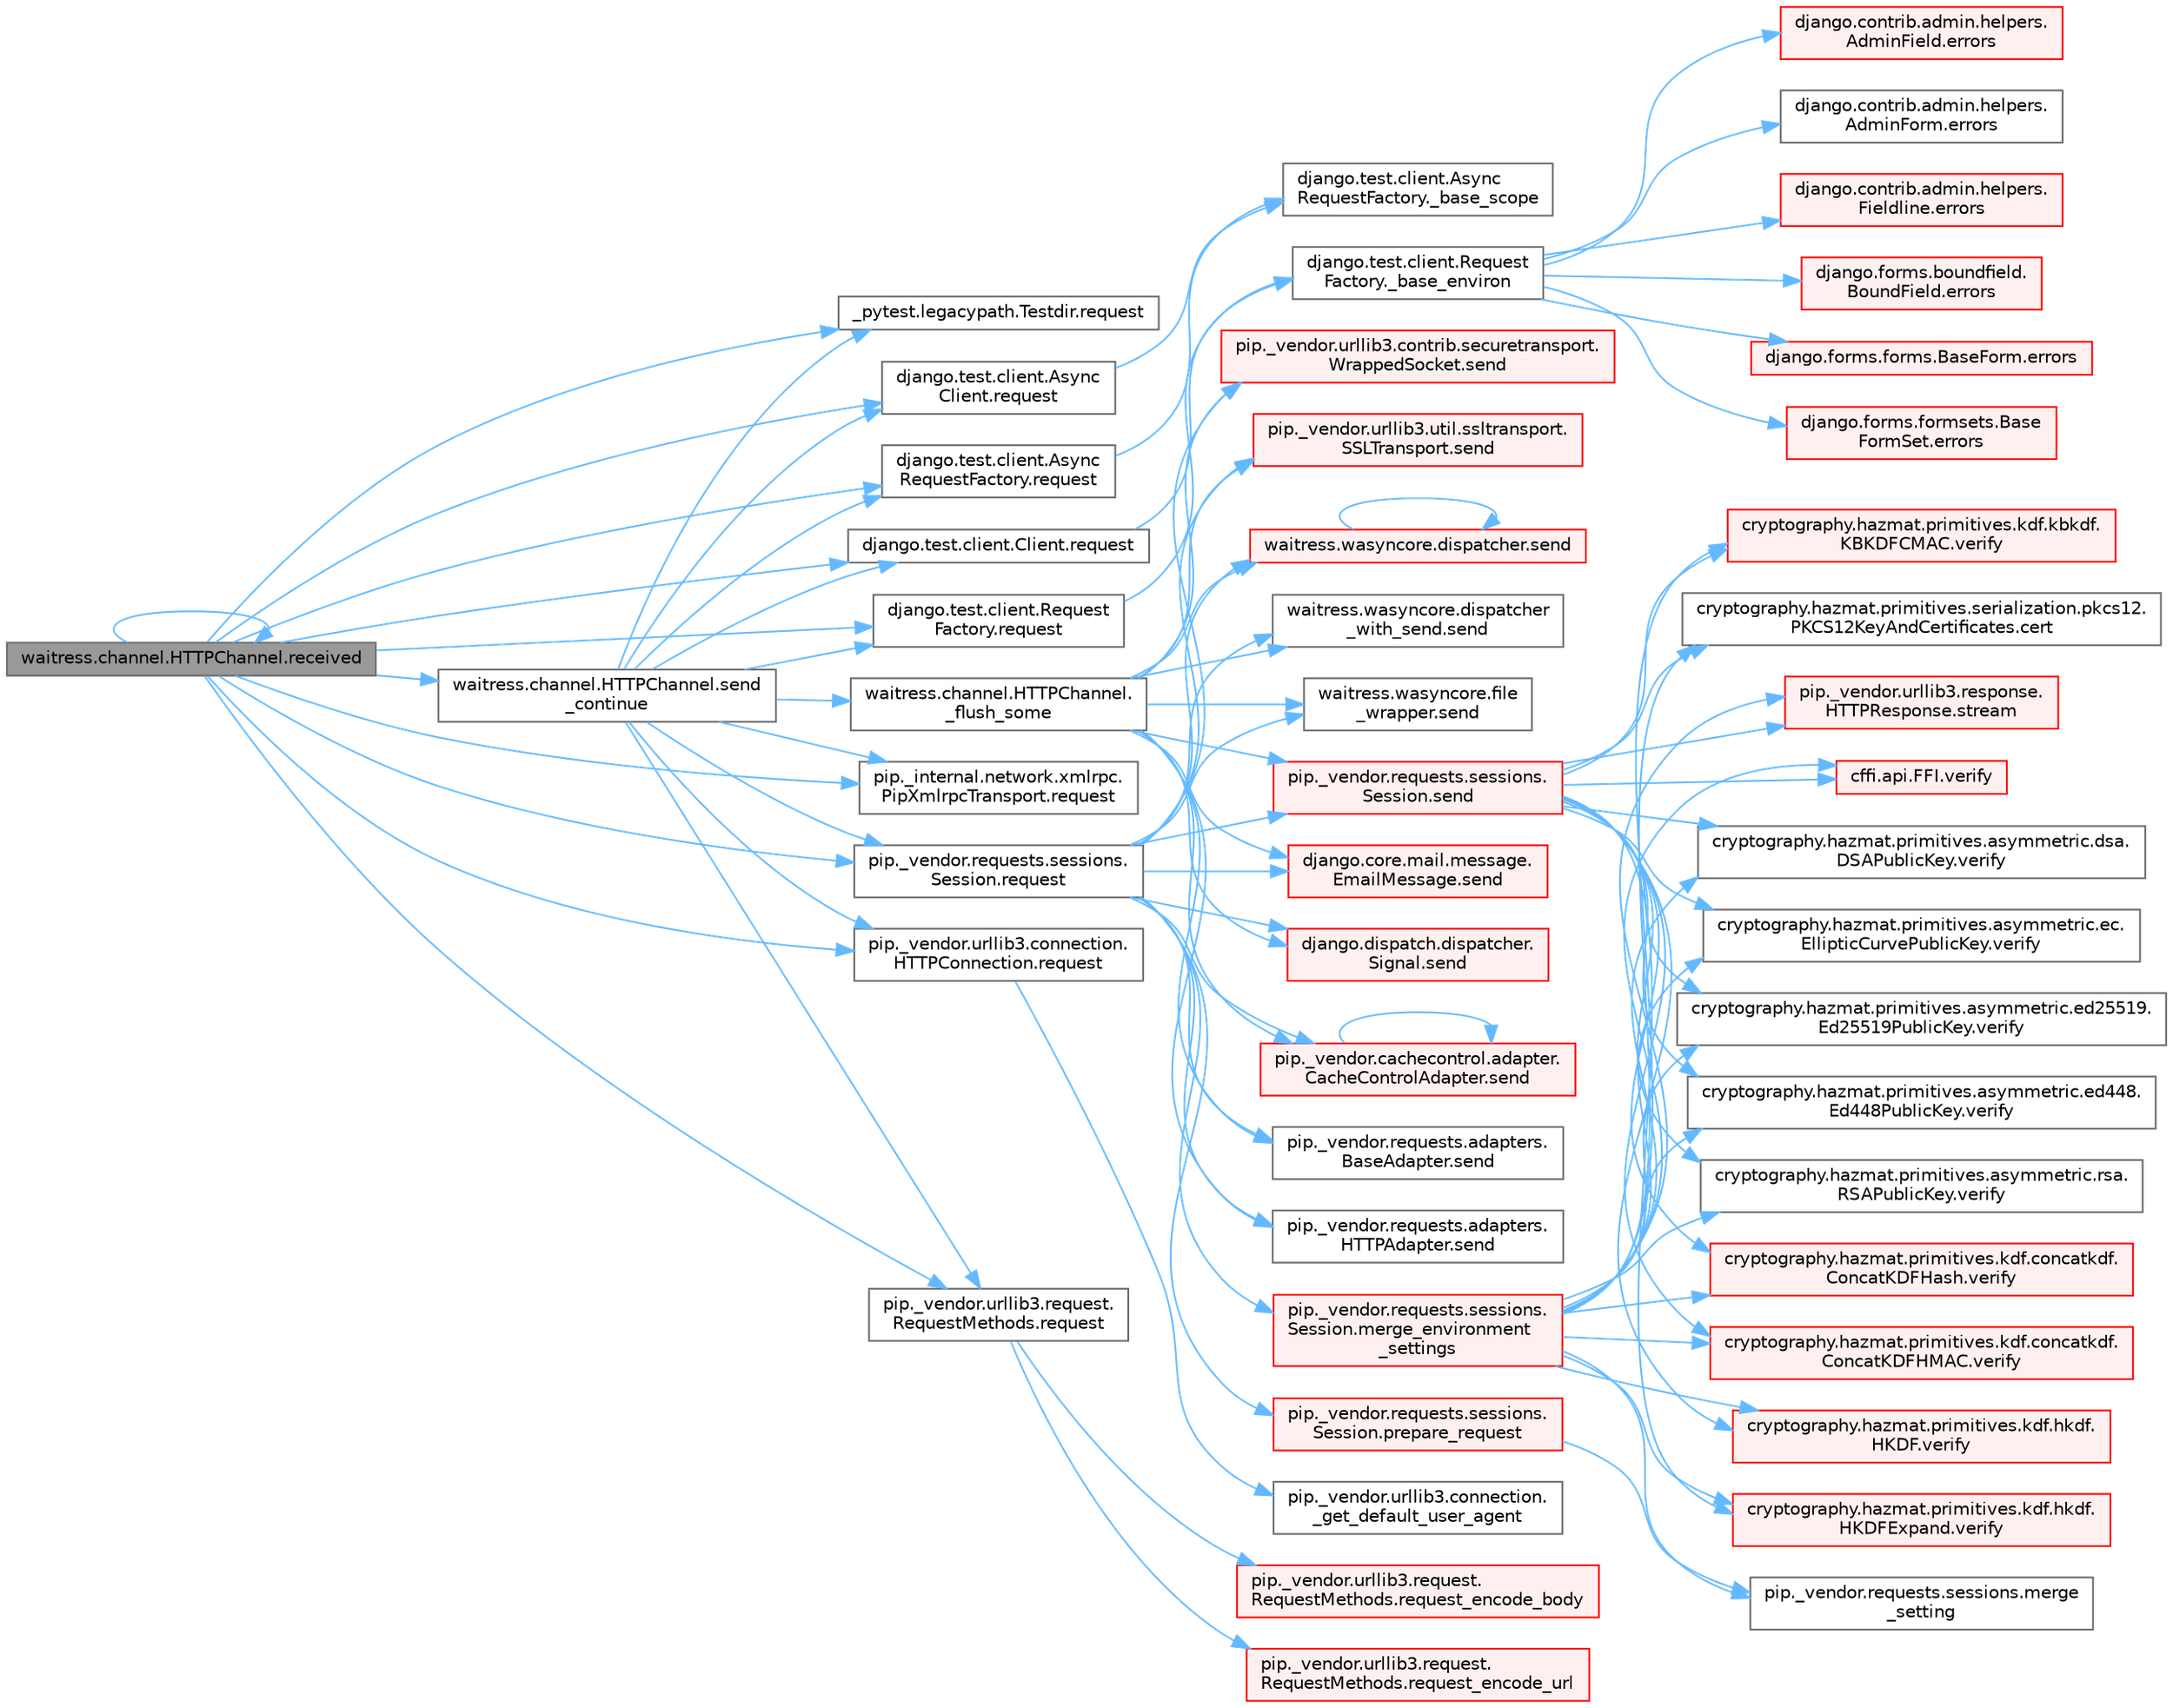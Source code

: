 digraph "waitress.channel.HTTPChannel.received"
{
 // LATEX_PDF_SIZE
  bgcolor="transparent";
  edge [fontname=Helvetica,fontsize=10,labelfontname=Helvetica,labelfontsize=10];
  node [fontname=Helvetica,fontsize=10,shape=box,height=0.2,width=0.4];
  rankdir="LR";
  Node1 [id="Node000001",label="waitress.channel.HTTPChannel.received",height=0.2,width=0.4,color="gray40", fillcolor="grey60", style="filled", fontcolor="black",tooltip=" "];
  Node1 -> Node1 [id="edge1_Node000001_Node000001",color="steelblue1",style="solid",tooltip=" "];
  Node1 -> Node2 [id="edge2_Node000001_Node000002",color="steelblue1",style="solid",tooltip=" "];
  Node2 [id="Node000002",label="_pytest.legacypath.Testdir.request",height=0.2,width=0.4,color="grey40", fillcolor="white", style="filled",URL="$class__pytest_1_1legacypath_1_1_testdir.html#a0e10c900efcd764da85254119e4d64c4",tooltip=" "];
  Node1 -> Node3 [id="edge3_Node000001_Node000003",color="steelblue1",style="solid",tooltip=" "];
  Node3 [id="Node000003",label="django.test.client.Async\lClient.request",height=0.2,width=0.4,color="grey40", fillcolor="white", style="filled",URL="$classdjango_1_1test_1_1client_1_1_async_client.html#a891cc2f6b81dcf3583bbbde8d21a713a",tooltip=" "];
  Node3 -> Node4 [id="edge4_Node000003_Node000004",color="steelblue1",style="solid",tooltip=" "];
  Node4 [id="Node000004",label="django.test.client.Async\lRequestFactory._base_scope",height=0.2,width=0.4,color="grey40", fillcolor="white", style="filled",URL="$classdjango_1_1test_1_1client_1_1_async_request_factory.html#a0e43cc21668d0a42c46524d5116d8654",tooltip=" "];
  Node1 -> Node5 [id="edge5_Node000001_Node000005",color="steelblue1",style="solid",tooltip=" "];
  Node5 [id="Node000005",label="django.test.client.Async\lRequestFactory.request",height=0.2,width=0.4,color="grey40", fillcolor="white", style="filled",URL="$classdjango_1_1test_1_1client_1_1_async_request_factory.html#aab026845547a4c2d9203b8710b90f6cd",tooltip=" "];
  Node5 -> Node4 [id="edge6_Node000005_Node000004",color="steelblue1",style="solid",tooltip=" "];
  Node1 -> Node6 [id="edge7_Node000001_Node000006",color="steelblue1",style="solid",tooltip=" "];
  Node6 [id="Node000006",label="django.test.client.Client.request",height=0.2,width=0.4,color="grey40", fillcolor="white", style="filled",URL="$classdjango_1_1test_1_1client_1_1_client.html#a2f51c5251142ab6503937051936e33fa",tooltip=" "];
  Node6 -> Node7 [id="edge8_Node000006_Node000007",color="steelblue1",style="solid",tooltip=" "];
  Node7 [id="Node000007",label="django.test.client.Request\lFactory._base_environ",height=0.2,width=0.4,color="grey40", fillcolor="white", style="filled",URL="$classdjango_1_1test_1_1client_1_1_request_factory.html#ab650654b992f4e9fc9e30bd0442973c1",tooltip=" "];
  Node7 -> Node8 [id="edge9_Node000007_Node000008",color="steelblue1",style="solid",tooltip=" "];
  Node8 [id="Node000008",label="django.contrib.admin.helpers.\lAdminField.errors",height=0.2,width=0.4,color="red", fillcolor="#FFF0F0", style="filled",URL="$classdjango_1_1contrib_1_1admin_1_1helpers_1_1_admin_field.html#a2ed7041739e06b7ebeb076401379c675",tooltip=" "];
  Node7 -> Node1820 [id="edge10_Node000007_Node001820",color="steelblue1",style="solid",tooltip=" "];
  Node1820 [id="Node001820",label="django.contrib.admin.helpers.\lAdminForm.errors",height=0.2,width=0.4,color="grey40", fillcolor="white", style="filled",URL="$classdjango_1_1contrib_1_1admin_1_1helpers_1_1_admin_form.html#a3ccc9540a232de721c24f95c26a2b34a",tooltip=" "];
  Node7 -> Node1821 [id="edge11_Node000007_Node001821",color="steelblue1",style="solid",tooltip=" "];
  Node1821 [id="Node001821",label="django.contrib.admin.helpers.\lFieldline.errors",height=0.2,width=0.4,color="red", fillcolor="#FFF0F0", style="filled",URL="$classdjango_1_1contrib_1_1admin_1_1helpers_1_1_fieldline.html#ac0094313ce4b91212414f914a381499d",tooltip=" "];
  Node7 -> Node1822 [id="edge12_Node000007_Node001822",color="steelblue1",style="solid",tooltip=" "];
  Node1822 [id="Node001822",label="django.forms.boundfield.\lBoundField.errors",height=0.2,width=0.4,color="red", fillcolor="#FFF0F0", style="filled",URL="$classdjango_1_1forms_1_1boundfield_1_1_bound_field.html#a47569da22ccdcdd1bb15a2506a0a5f6e",tooltip=" "];
  Node7 -> Node1823 [id="edge13_Node000007_Node001823",color="steelblue1",style="solid",tooltip=" "];
  Node1823 [id="Node001823",label="django.forms.forms.BaseForm.errors",height=0.2,width=0.4,color="red", fillcolor="#FFF0F0", style="filled",URL="$classdjango_1_1forms_1_1forms_1_1_base_form.html#aca47cb75eb6c321d1c429b33eca94d49",tooltip=" "];
  Node7 -> Node1908 [id="edge14_Node000007_Node001908",color="steelblue1",style="solid",tooltip=" "];
  Node1908 [id="Node001908",label="django.forms.formsets.Base\lFormSet.errors",height=0.2,width=0.4,color="red", fillcolor="#FFF0F0", style="filled",URL="$classdjango_1_1forms_1_1formsets_1_1_base_form_set.html#a9e249e2240c3ae2775249e3d3da42020",tooltip=" "];
  Node1 -> Node469 [id="edge15_Node000001_Node000469",color="steelblue1",style="solid",tooltip=" "];
  Node469 [id="Node000469",label="django.test.client.Request\lFactory.request",height=0.2,width=0.4,color="grey40", fillcolor="white", style="filled",URL="$classdjango_1_1test_1_1client_1_1_request_factory.html#adae411ab0df6839c5364b647e4dc63ad",tooltip=" "];
  Node469 -> Node7 [id="edge16_Node000469_Node000007",color="steelblue1",style="solid",tooltip=" "];
  Node1 -> Node470 [id="edge17_Node000001_Node000470",color="steelblue1",style="solid",tooltip=" "];
  Node470 [id="Node000470",label="pip._internal.network.xmlrpc.\lPipXmlrpcTransport.request",height=0.2,width=0.4,color="grey40", fillcolor="white", style="filled",URL="$classpip_1_1__internal_1_1network_1_1xmlrpc_1_1_pip_xmlrpc_transport.html#a91d1ed180fbf8bcc25f6747a72614c5f",tooltip=" "];
  Node1 -> Node471 [id="edge18_Node000001_Node000471",color="steelblue1",style="solid",tooltip=" "];
  Node471 [id="Node000471",label="pip._vendor.requests.sessions.\lSession.request",height=0.2,width=0.4,color="grey40", fillcolor="white", style="filled",URL="$classpip_1_1__vendor_1_1requests_1_1sessions_1_1_session.html#a3dddfa16e93faa1a1a553936d913482b",tooltip=" "];
  Node471 -> Node472 [id="edge19_Node000471_Node000472",color="steelblue1",style="solid",tooltip=" "];
  Node472 [id="Node000472",label="pip._vendor.requests.sessions.\lSession.merge_environment\l_settings",height=0.2,width=0.4,color="red", fillcolor="#FFF0F0", style="filled",URL="$classpip_1_1__vendor_1_1requests_1_1sessions_1_1_session.html#a1bbc07ae0fd8434a0ae651e3eb482be0",tooltip=" "];
  Node472 -> Node473 [id="edge20_Node000472_Node000473",color="steelblue1",style="solid",tooltip=" "];
  Node473 [id="Node000473",label="cryptography.hazmat.primitives.serialization.pkcs12.\lPKCS12KeyAndCertificates.cert",height=0.2,width=0.4,color="grey40", fillcolor="white", style="filled",URL="$classcryptography_1_1hazmat_1_1primitives_1_1serialization_1_1pkcs12_1_1_p_k_c_s12_key_and_certificates.html#a7a1d98fee8ed8175805ab085c9ecb5e0",tooltip=" "];
  Node472 -> Node474 [id="edge21_Node000472_Node000474",color="steelblue1",style="solid",tooltip=" "];
  Node474 [id="Node000474",label="pip._vendor.requests.sessions.merge\l_setting",height=0.2,width=0.4,color="grey40", fillcolor="white", style="filled",URL="$namespacepip_1_1__vendor_1_1requests_1_1sessions.html#a2ff5e46d93c274334e41f4544e9eda84",tooltip=" "];
  Node472 -> Node202 [id="edge22_Node000472_Node000202",color="steelblue1",style="solid",tooltip=" "];
  Node202 [id="Node000202",label="pip._vendor.urllib3.response.\lHTTPResponse.stream",height=0.2,width=0.4,color="red", fillcolor="#FFF0F0", style="filled",URL="$classpip_1_1__vendor_1_1urllib3_1_1response_1_1_h_t_t_p_response.html#a8d802b25f09dd341838a1d631ffc4f62",tooltip=" "];
  Node472 -> Node475 [id="edge23_Node000472_Node000475",color="steelblue1",style="solid",tooltip=" "];
  Node475 [id="Node000475",label="cffi.api.FFI.verify",height=0.2,width=0.4,color="red", fillcolor="#FFF0F0", style="filled",URL="$classcffi_1_1api_1_1_f_f_i.html#ac05cd4cf779cb85543c4cd5fa8a6d333",tooltip=" "];
  Node472 -> Node477 [id="edge24_Node000472_Node000477",color="steelblue1",style="solid",tooltip=" "];
  Node477 [id="Node000477",label="cryptography.hazmat.primitives.asymmetric.dsa.\lDSAPublicKey.verify",height=0.2,width=0.4,color="grey40", fillcolor="white", style="filled",URL="$classcryptography_1_1hazmat_1_1primitives_1_1asymmetric_1_1dsa_1_1_d_s_a_public_key.html#ad0552a7e074dda3d2486b6e918cfc9d8",tooltip=" "];
  Node472 -> Node478 [id="edge25_Node000472_Node000478",color="steelblue1",style="solid",tooltip=" "];
  Node478 [id="Node000478",label="cryptography.hazmat.primitives.asymmetric.ec.\lEllipticCurvePublicKey.verify",height=0.2,width=0.4,color="grey40", fillcolor="white", style="filled",URL="$classcryptography_1_1hazmat_1_1primitives_1_1asymmetric_1_1ec_1_1_elliptic_curve_public_key.html#a7f75c00034242b7ae917b567db16bf60",tooltip=" "];
  Node472 -> Node479 [id="edge26_Node000472_Node000479",color="steelblue1",style="solid",tooltip=" "];
  Node479 [id="Node000479",label="cryptography.hazmat.primitives.asymmetric.ed25519.\lEd25519PublicKey.verify",height=0.2,width=0.4,color="grey40", fillcolor="white", style="filled",URL="$classcryptography_1_1hazmat_1_1primitives_1_1asymmetric_1_1ed25519_1_1_ed25519_public_key.html#a23d01b9908cadb1f6765bd6792371c80",tooltip=" "];
  Node472 -> Node480 [id="edge27_Node000472_Node000480",color="steelblue1",style="solid",tooltip=" "];
  Node480 [id="Node000480",label="cryptography.hazmat.primitives.asymmetric.ed448.\lEd448PublicKey.verify",height=0.2,width=0.4,color="grey40", fillcolor="white", style="filled",URL="$classcryptography_1_1hazmat_1_1primitives_1_1asymmetric_1_1ed448_1_1_ed448_public_key.html#a34d2a2d64f969ef56c2cb67994bacf86",tooltip=" "];
  Node472 -> Node481 [id="edge28_Node000472_Node000481",color="steelblue1",style="solid",tooltip=" "];
  Node481 [id="Node000481",label="cryptography.hazmat.primitives.asymmetric.rsa.\lRSAPublicKey.verify",height=0.2,width=0.4,color="grey40", fillcolor="white", style="filled",URL="$classcryptography_1_1hazmat_1_1primitives_1_1asymmetric_1_1rsa_1_1_r_s_a_public_key.html#a8c3715fa7e1b4a8bfd89482e40f1fe53",tooltip=" "];
  Node472 -> Node482 [id="edge29_Node000472_Node000482",color="steelblue1",style="solid",tooltip=" "];
  Node482 [id="Node000482",label="cryptography.hazmat.primitives.kdf.concatkdf.\lConcatKDFHash.verify",height=0.2,width=0.4,color="red", fillcolor="#FFF0F0", style="filled",URL="$classcryptography_1_1hazmat_1_1primitives_1_1kdf_1_1concatkdf_1_1_concat_k_d_f_hash.html#a872e664133e0cc33672c6fa5929f0bf8",tooltip=" "];
  Node472 -> Node507 [id="edge30_Node000472_Node000507",color="steelblue1",style="solid",tooltip=" "];
  Node507 [id="Node000507",label="cryptography.hazmat.primitives.kdf.concatkdf.\lConcatKDFHMAC.verify",height=0.2,width=0.4,color="red", fillcolor="#FFF0F0", style="filled",URL="$classcryptography_1_1hazmat_1_1primitives_1_1kdf_1_1concatkdf_1_1_concat_k_d_f_h_m_a_c.html#aa6a81903e1b96874301933bc996c78bd",tooltip=" "];
  Node472 -> Node508 [id="edge31_Node000472_Node000508",color="steelblue1",style="solid",tooltip=" "];
  Node508 [id="Node000508",label="cryptography.hazmat.primitives.kdf.hkdf.\lHKDF.verify",height=0.2,width=0.4,color="red", fillcolor="#FFF0F0", style="filled",URL="$classcryptography_1_1hazmat_1_1primitives_1_1kdf_1_1hkdf_1_1_h_k_d_f.html#a7ac8bf663d79e3c30b68d44331902304",tooltip=" "];
  Node472 -> Node509 [id="edge32_Node000472_Node000509",color="steelblue1",style="solid",tooltip=" "];
  Node509 [id="Node000509",label="cryptography.hazmat.primitives.kdf.hkdf.\lHKDFExpand.verify",height=0.2,width=0.4,color="red", fillcolor="#FFF0F0", style="filled",URL="$classcryptography_1_1hazmat_1_1primitives_1_1kdf_1_1hkdf_1_1_h_k_d_f_expand.html#a74f916e6649372a432769965a7e01fea",tooltip=" "];
  Node472 -> Node510 [id="edge33_Node000472_Node000510",color="steelblue1",style="solid",tooltip=" "];
  Node510 [id="Node000510",label="cryptography.hazmat.primitives.kdf.kbkdf.\lKBKDFCMAC.verify",height=0.2,width=0.4,color="red", fillcolor="#FFF0F0", style="filled",URL="$classcryptography_1_1hazmat_1_1primitives_1_1kdf_1_1kbkdf_1_1_k_b_k_d_f_c_m_a_c.html#ab97e9dff30b4fe2752f1457c582fb0e3",tooltip=" "];
  Node471 -> Node4449 [id="edge34_Node000471_Node004449",color="steelblue1",style="solid",tooltip=" "];
  Node4449 [id="Node004449",label="pip._vendor.requests.sessions.\lSession.prepare_request",height=0.2,width=0.4,color="red", fillcolor="#FFF0F0", style="filled",URL="$classpip_1_1__vendor_1_1requests_1_1sessions_1_1_session.html#a486c476ce9c610313da438d9fbd53f7b",tooltip=" "];
  Node4449 -> Node474 [id="edge35_Node004449_Node000474",color="steelblue1",style="solid",tooltip=" "];
  Node471 -> Node4325 [id="edge36_Node000471_Node004325",color="steelblue1",style="solid",tooltip=" "];
  Node4325 [id="Node004325",label="django.core.mail.message.\lEmailMessage.send",height=0.2,width=0.4,color="red", fillcolor="#FFF0F0", style="filled",URL="$classdjango_1_1core_1_1mail_1_1message_1_1_email_message.html#a18fd6d168e6aa27742a4057b4ab9b439",tooltip=" "];
  Node471 -> Node4329 [id="edge37_Node000471_Node004329",color="steelblue1",style="solid",tooltip=" "];
  Node4329 [id="Node004329",label="django.dispatch.dispatcher.\lSignal.send",height=0.2,width=0.4,color="red", fillcolor="#FFF0F0", style="filled",URL="$classdjango_1_1dispatch_1_1dispatcher_1_1_signal.html#a065269c5c5f8d45e7b902dda3245bdbb",tooltip=" "];
  Node471 -> Node4332 [id="edge38_Node000471_Node004332",color="steelblue1",style="solid",tooltip=" "];
  Node4332 [id="Node004332",label="pip._vendor.cachecontrol.adapter.\lCacheControlAdapter.send",height=0.2,width=0.4,color="red", fillcolor="#FFF0F0", style="filled",URL="$classpip_1_1__vendor_1_1cachecontrol_1_1adapter_1_1_cache_control_adapter.html#a7f846578832fd1a27f921f7466b4d2fa",tooltip=" "];
  Node4332 -> Node4332 [id="edge39_Node004332_Node004332",color="steelblue1",style="solid",tooltip=" "];
  Node471 -> Node4335 [id="edge40_Node000471_Node004335",color="steelblue1",style="solid",tooltip=" "];
  Node4335 [id="Node004335",label="pip._vendor.requests.adapters.\lBaseAdapter.send",height=0.2,width=0.4,color="grey40", fillcolor="white", style="filled",URL="$classpip_1_1__vendor_1_1requests_1_1adapters_1_1_base_adapter.html#a71b96d00d14b1eb64886afb3d5a6e2b0",tooltip=" "];
  Node471 -> Node4336 [id="edge41_Node000471_Node004336",color="steelblue1",style="solid",tooltip=" "];
  Node4336 [id="Node004336",label="pip._vendor.requests.adapters.\lHTTPAdapter.send",height=0.2,width=0.4,color="grey40", fillcolor="white", style="filled",URL="$classpip_1_1__vendor_1_1requests_1_1adapters_1_1_h_t_t_p_adapter.html#aa75dd0f80148babfc8b50bbc9a504e8d",tooltip=" "];
  Node471 -> Node4337 [id="edge42_Node000471_Node004337",color="steelblue1",style="solid",tooltip=" "];
  Node4337 [id="Node004337",label="pip._vendor.requests.sessions.\lSession.send",height=0.2,width=0.4,color="red", fillcolor="#FFF0F0", style="filled",URL="$classpip_1_1__vendor_1_1requests_1_1sessions_1_1_session.html#ac53877008b8d3c6901be36033885124c",tooltip=" "];
  Node4337 -> Node473 [id="edge43_Node004337_Node000473",color="steelblue1",style="solid",tooltip=" "];
  Node4337 -> Node202 [id="edge44_Node004337_Node000202",color="steelblue1",style="solid",tooltip=" "];
  Node4337 -> Node475 [id="edge45_Node004337_Node000475",color="steelblue1",style="solid",tooltip=" "];
  Node4337 -> Node477 [id="edge46_Node004337_Node000477",color="steelblue1",style="solid",tooltip=" "];
  Node4337 -> Node478 [id="edge47_Node004337_Node000478",color="steelblue1",style="solid",tooltip=" "];
  Node4337 -> Node479 [id="edge48_Node004337_Node000479",color="steelblue1",style="solid",tooltip=" "];
  Node4337 -> Node480 [id="edge49_Node004337_Node000480",color="steelblue1",style="solid",tooltip=" "];
  Node4337 -> Node481 [id="edge50_Node004337_Node000481",color="steelblue1",style="solid",tooltip=" "];
  Node4337 -> Node482 [id="edge51_Node004337_Node000482",color="steelblue1",style="solid",tooltip=" "];
  Node4337 -> Node507 [id="edge52_Node004337_Node000507",color="steelblue1",style="solid",tooltip=" "];
  Node4337 -> Node508 [id="edge53_Node004337_Node000508",color="steelblue1",style="solid",tooltip=" "];
  Node4337 -> Node509 [id="edge54_Node004337_Node000509",color="steelblue1",style="solid",tooltip=" "];
  Node4337 -> Node510 [id="edge55_Node004337_Node000510",color="steelblue1",style="solid",tooltip=" "];
  Node471 -> Node4342 [id="edge56_Node000471_Node004342",color="steelblue1",style="solid",tooltip=" "];
  Node4342 [id="Node004342",label="pip._vendor.urllib3.contrib.securetransport.\lWrappedSocket.send",height=0.2,width=0.4,color="red", fillcolor="#FFF0F0", style="filled",URL="$classpip_1_1__vendor_1_1urllib3_1_1contrib_1_1securetransport_1_1_wrapped_socket.html#afefa6637ff2836086372e94b4872b076",tooltip=" "];
  Node471 -> Node4344 [id="edge57_Node000471_Node004344",color="steelblue1",style="solid",tooltip=" "];
  Node4344 [id="Node004344",label="pip._vendor.urllib3.util.ssltransport.\lSSLTransport.send",height=0.2,width=0.4,color="red", fillcolor="#FFF0F0", style="filled",URL="$classpip_1_1__vendor_1_1urllib3_1_1util_1_1ssltransport_1_1_s_s_l_transport.html#ae07b4d8069dbc1dab07b52db5acdb71a",tooltip=" "];
  Node471 -> Node4345 [id="edge58_Node000471_Node004345",color="steelblue1",style="solid",tooltip=" "];
  Node4345 [id="Node004345",label="waitress.wasyncore.dispatcher.send",height=0.2,width=0.4,color="red", fillcolor="#FFF0F0", style="filled",URL="$classwaitress_1_1wasyncore_1_1dispatcher.html#aa36a1d97600508f07138eab0658775c9",tooltip=" "];
  Node4345 -> Node4345 [id="edge59_Node004345_Node004345",color="steelblue1",style="solid",tooltip=" "];
  Node471 -> Node4346 [id="edge60_Node000471_Node004346",color="steelblue1",style="solid",tooltip=" "];
  Node4346 [id="Node004346",label="waitress.wasyncore.dispatcher\l_with_send.send",height=0.2,width=0.4,color="grey40", fillcolor="white", style="filled",URL="$classwaitress_1_1wasyncore_1_1dispatcher__with__send.html#a47052361f8df52adae77154c5ac2e95d",tooltip=" "];
  Node471 -> Node4347 [id="edge61_Node000471_Node004347",color="steelblue1",style="solid",tooltip=" "];
  Node4347 [id="Node004347",label="waitress.wasyncore.file\l_wrapper.send",height=0.2,width=0.4,color="grey40", fillcolor="white", style="filled",URL="$classwaitress_1_1wasyncore_1_1file__wrapper.html#a3db1f84334179b63edb654a8da19820c",tooltip=" "];
  Node1 -> Node987 [id="edge62_Node000001_Node000987",color="steelblue1",style="solid",tooltip=" "];
  Node987 [id="Node000987",label="pip._vendor.urllib3.connection.\lHTTPConnection.request",height=0.2,width=0.4,color="grey40", fillcolor="white", style="filled",URL="$classpip_1_1__vendor_1_1urllib3_1_1connection_1_1_h_t_t_p_connection.html#a67e552c4d242e4169bdf7319269a417f",tooltip=" "];
  Node987 -> Node988 [id="edge63_Node000987_Node000988",color="steelblue1",style="solid",tooltip=" "];
  Node988 [id="Node000988",label="pip._vendor.urllib3.connection.\l_get_default_user_agent",height=0.2,width=0.4,color="grey40", fillcolor="white", style="filled",URL="$namespacepip_1_1__vendor_1_1urllib3_1_1connection.html#a470b189321329d9264e7756710ba9ae2",tooltip=" "];
  Node1 -> Node989 [id="edge64_Node000001_Node000989",color="steelblue1",style="solid",tooltip=" "];
  Node989 [id="Node000989",label="pip._vendor.urllib3.request.\lRequestMethods.request",height=0.2,width=0.4,color="grey40", fillcolor="white", style="filled",URL="$classpip_1_1__vendor_1_1urllib3_1_1request_1_1_request_methods.html#a73541f2f0edc7df7413b043e33c69e7f",tooltip=" "];
  Node989 -> Node990 [id="edge65_Node000989_Node000990",color="steelblue1",style="solid",tooltip=" "];
  Node990 [id="Node000990",label="pip._vendor.urllib3.request.\lRequestMethods.request_encode_body",height=0.2,width=0.4,color="red", fillcolor="#FFF0F0", style="filled",URL="$classpip_1_1__vendor_1_1urllib3_1_1request_1_1_request_methods.html#a2c8e6a574936ea1059cda06ae71793fc",tooltip=" "];
  Node989 -> Node1029 [id="edge66_Node000989_Node001029",color="steelblue1",style="solid",tooltip=" "];
  Node1029 [id="Node001029",label="pip._vendor.urllib3.request.\lRequestMethods.request_encode_url",height=0.2,width=0.4,color="red", fillcolor="#FFF0F0", style="filled",URL="$classpip_1_1__vendor_1_1urllib3_1_1request_1_1_request_methods.html#a364d38202ff4ab728e7bad368e74a431",tooltip=" "];
  Node1 -> Node4526 [id="edge67_Node000001_Node004526",color="steelblue1",style="solid",tooltip=" "];
  Node4526 [id="Node004526",label="waitress.channel.HTTPChannel.send\l_continue",height=0.2,width=0.4,color="grey40", fillcolor="white", style="filled",URL="$classwaitress_1_1channel_1_1_h_t_t_p_channel.html#aaa901d6ee7325ec9a983e00b67e4959f",tooltip=" "];
  Node4526 -> Node4527 [id="edge68_Node004526_Node004527",color="steelblue1",style="solid",tooltip=" "];
  Node4527 [id="Node004527",label="waitress.channel.HTTPChannel.\l_flush_some",height=0.2,width=0.4,color="grey40", fillcolor="white", style="filled",URL="$classwaitress_1_1channel_1_1_h_t_t_p_channel.html#af4abc69cb0ebdecacfe3e79bda37a43f",tooltip=" "];
  Node4527 -> Node4325 [id="edge69_Node004527_Node004325",color="steelblue1",style="solid",tooltip=" "];
  Node4527 -> Node4329 [id="edge70_Node004527_Node004329",color="steelblue1",style="solid",tooltip=" "];
  Node4527 -> Node4332 [id="edge71_Node004527_Node004332",color="steelblue1",style="solid",tooltip=" "];
  Node4527 -> Node4335 [id="edge72_Node004527_Node004335",color="steelblue1",style="solid",tooltip=" "];
  Node4527 -> Node4336 [id="edge73_Node004527_Node004336",color="steelblue1",style="solid",tooltip=" "];
  Node4527 -> Node4337 [id="edge74_Node004527_Node004337",color="steelblue1",style="solid",tooltip=" "];
  Node4527 -> Node4342 [id="edge75_Node004527_Node004342",color="steelblue1",style="solid",tooltip=" "];
  Node4527 -> Node4344 [id="edge76_Node004527_Node004344",color="steelblue1",style="solid",tooltip=" "];
  Node4527 -> Node4345 [id="edge77_Node004527_Node004345",color="steelblue1",style="solid",tooltip=" "];
  Node4527 -> Node4346 [id="edge78_Node004527_Node004346",color="steelblue1",style="solid",tooltip=" "];
  Node4527 -> Node4347 [id="edge79_Node004527_Node004347",color="steelblue1",style="solid",tooltip=" "];
  Node4526 -> Node2 [id="edge80_Node004526_Node000002",color="steelblue1",style="solid",tooltip=" "];
  Node4526 -> Node3 [id="edge81_Node004526_Node000003",color="steelblue1",style="solid",tooltip=" "];
  Node4526 -> Node5 [id="edge82_Node004526_Node000005",color="steelblue1",style="solid",tooltip=" "];
  Node4526 -> Node6 [id="edge83_Node004526_Node000006",color="steelblue1",style="solid",tooltip=" "];
  Node4526 -> Node469 [id="edge84_Node004526_Node000469",color="steelblue1",style="solid",tooltip=" "];
  Node4526 -> Node470 [id="edge85_Node004526_Node000470",color="steelblue1",style="solid",tooltip=" "];
  Node4526 -> Node471 [id="edge86_Node004526_Node000471",color="steelblue1",style="solid",tooltip=" "];
  Node4526 -> Node987 [id="edge87_Node004526_Node000987",color="steelblue1",style="solid",tooltip=" "];
  Node4526 -> Node989 [id="edge88_Node004526_Node000989",color="steelblue1",style="solid",tooltip=" "];
}
